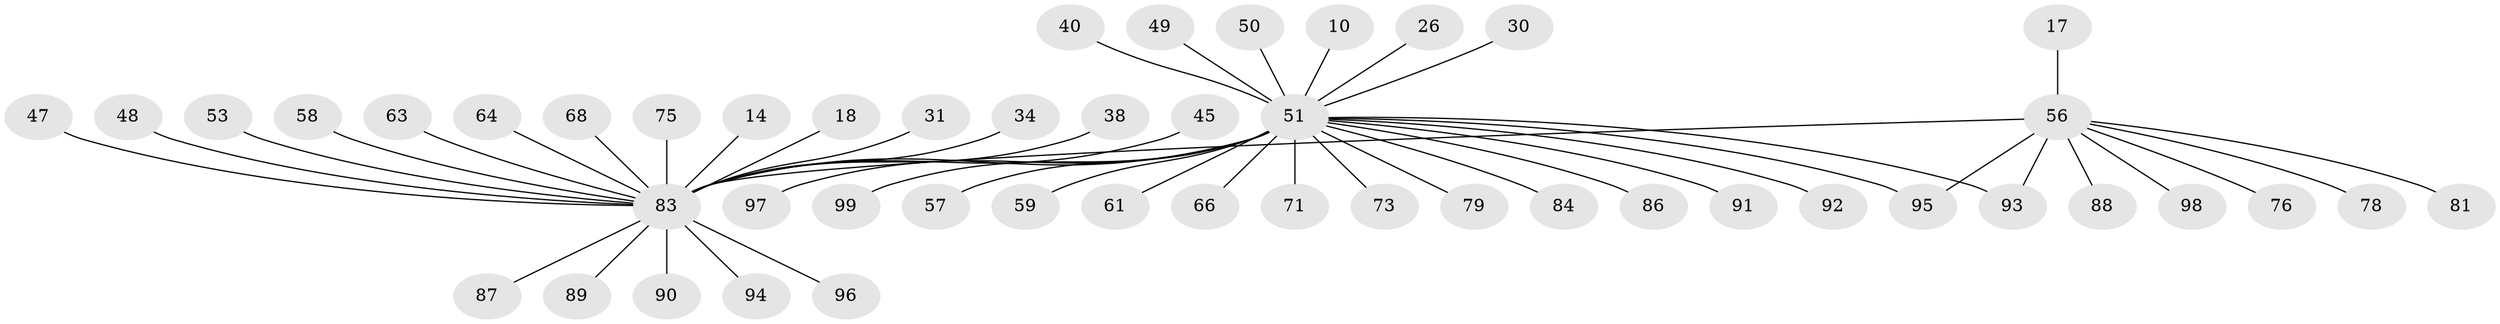 // original degree distribution, {1: 0.6161616161616161, 12: 0.010101010101010102, 8: 0.010101010101010102, 19: 0.010101010101010102, 7: 0.010101010101010102, 5: 0.0707070707070707, 3: 0.04040404040404041, 4: 0.06060606060606061, 2: 0.16161616161616163, 6: 0.010101010101010102}
// Generated by graph-tools (version 1.1) at 2025/48/03/09/25 04:48:49]
// undirected, 49 vertices, 50 edges
graph export_dot {
graph [start="1"]
  node [color=gray90,style=filled];
  10;
  14;
  17;
  18;
  26;
  30;
  31;
  34;
  38;
  40;
  45;
  47;
  48;
  49;
  50;
  51 [super="+25+11+39+7+9"];
  53;
  56 [super="+32+12+46"];
  57;
  58;
  59;
  61;
  63;
  64 [super="+23+28+33+36+52"];
  66;
  68;
  71;
  73 [super="+72"];
  75;
  76 [super="+70"];
  78;
  79 [super="+35"];
  81;
  83 [super="+13+15+37+20+22+65"];
  84 [super="+69"];
  86;
  87;
  88;
  89 [super="+80"];
  90;
  91;
  92;
  93;
  94;
  95 [super="+85"];
  96 [super="+82"];
  97;
  98 [super="+74"];
  99;
  10 -- 51;
  14 -- 83;
  17 -- 56;
  18 -- 83;
  26 -- 51;
  30 -- 51;
  31 -- 83;
  34 -- 83;
  38 -- 83;
  40 -- 51;
  45 -- 83;
  47 -- 83;
  48 -- 83;
  49 -- 51;
  50 -- 51;
  51 -- 95 [weight=2];
  51 -- 99;
  51 -- 66;
  51 -- 71;
  51 -- 86;
  51 -- 91;
  51 -- 93;
  51 -- 92;
  51 -- 97;
  51 -- 57;
  51 -- 59;
  51 -- 61;
  51 -- 83 [weight=5];
  51 -- 79;
  51 -- 84;
  51 -- 73;
  53 -- 83;
  56 -- 88;
  56 -- 81;
  56 -- 93;
  56 -- 78;
  56 -- 95;
  56 -- 76;
  56 -- 98;
  56 -- 83 [weight=3];
  58 -- 83;
  63 -- 83;
  64 -- 83;
  68 -- 83;
  75 -- 83;
  83 -- 87;
  83 -- 89;
  83 -- 96;
  83 -- 90;
  83 -- 94;
}
